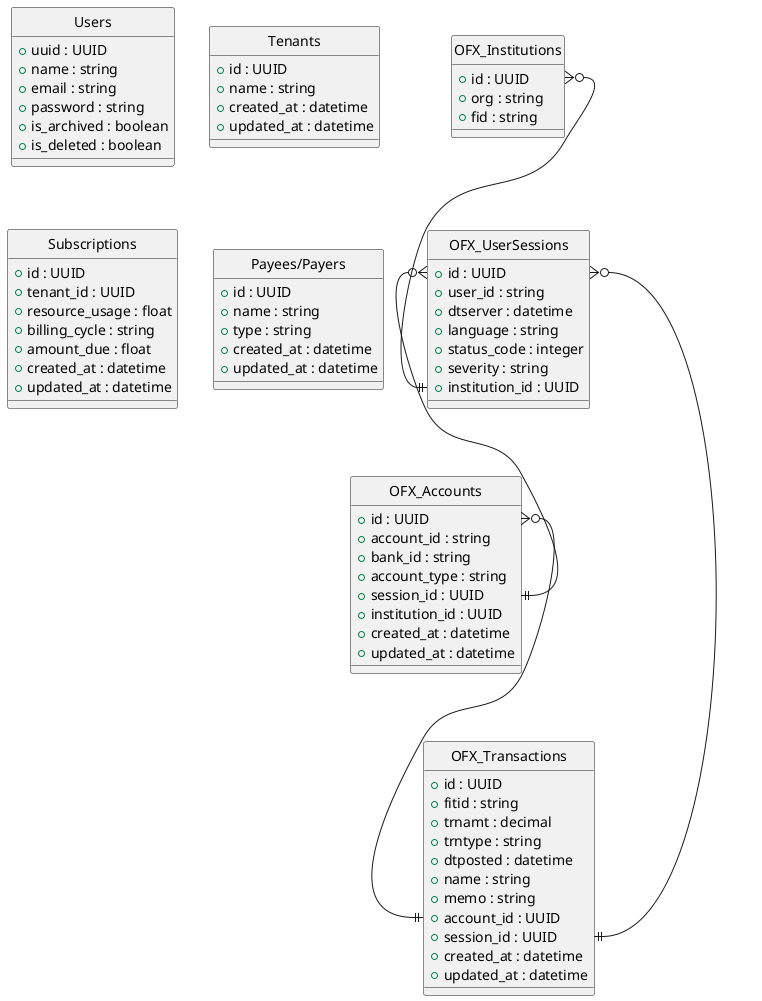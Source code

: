 @startuml model_diagram

hide circle

entity "Users" as users {
    +uuid : UUID
    +name : string
    +email : string
    +password : string
    +is_archived : boolean
    +is_deleted : boolean
}

entity "Tenants" as tenants {
    +id : UUID
    +name : string
    +created_at : datetime
    +updated_at : datetime
}

entity "Subscriptions" as subscriptions {
    +id : UUID
    +tenant_id : UUID
    +resource_usage : float
    +billing_cycle : string
    +amount_due : float
    +created_at : datetime
    +updated_at : datetime
}

entity "OFX_Institutions" as institutions {
    +id : UUID
    +org : string
    +fid : string
}

entity "OFX_Accounts" as accounts {
    +id : UUID
    +account_id : string
    +bank_id : string
    +account_type : string
    +session_id : UUID
    +institution_id : UUID
    +created_at : datetime
    +updated_at : datetime
}

entity "Payees/Payers" as payees_payers {
    +id : UUID
    +name : string
    +type : string
    +created_at : datetime
    +updated_at : datetime
}

entity "OFX_Transactions" as transactions {
    +id : UUID
    +fitid : string
    +trnamt : decimal
    +trntype : string
    +dtposted : datetime
    +name : string
    +memo : string
    +account_id : UUID
    +session_id : UUID
    +created_at : datetime
    +updated_at : datetime
}

entity "OFX_UserSessions" as user_sessions {
    +id : UUID
    +user_id : string
    +dtserver : datetime
    +language : string
    +status_code : integer
    +severity : string
    +institution_id : UUID
}

institutions::id }o--|| user_sessions::institution_id
user_sessions::id }o--|| accounts::session_id
accounts::id }o--|| transactions::account_id
user_sessions::id }o--|| transactions::session_id

@enduml